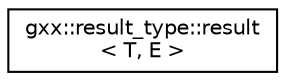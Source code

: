 digraph "Graphical Class Hierarchy"
{
  edge [fontname="Helvetica",fontsize="10",labelfontname="Helvetica",labelfontsize="10"];
  node [fontname="Helvetica",fontsize="10",shape=record];
  rankdir="LR";
  Node1 [label="gxx::result_type::result\l\< T, E \>",height=0.2,width=0.4,color="black", fillcolor="white", style="filled",URL="$classgxx_1_1result__type_1_1result.html"];
}
